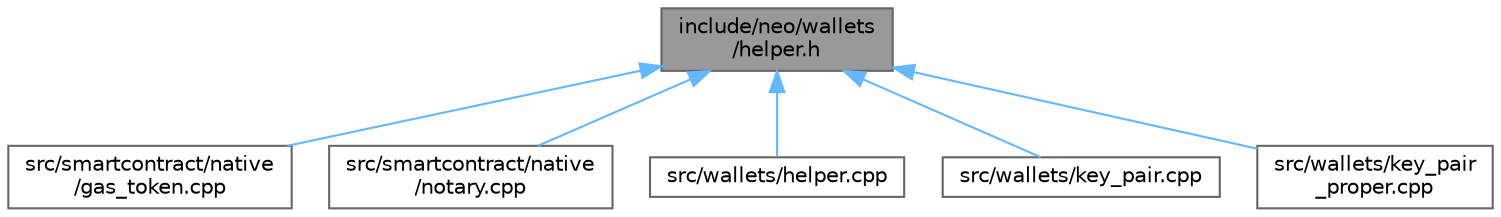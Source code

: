 digraph "include/neo/wallets/helper.h"
{
 // LATEX_PDF_SIZE
  bgcolor="transparent";
  edge [fontname=Helvetica,fontsize=10,labelfontname=Helvetica,labelfontsize=10];
  node [fontname=Helvetica,fontsize=10,shape=box,height=0.2,width=0.4];
  Node1 [id="Node000001",label="include/neo/wallets\l/helper.h",height=0.2,width=0.4,color="gray40", fillcolor="grey60", style="filled", fontcolor="black",tooltip=" "];
  Node1 -> Node2 [id="edge1_Node000001_Node000002",dir="back",color="steelblue1",style="solid",tooltip=" "];
  Node2 [id="Node000002",label="src/smartcontract/native\l/gas_token.cpp",height=0.2,width=0.4,color="grey40", fillcolor="white", style="filled",URL="$gas__token_8cpp.html",tooltip=" "];
  Node1 -> Node3 [id="edge2_Node000001_Node000003",dir="back",color="steelblue1",style="solid",tooltip=" "];
  Node3 [id="Node000003",label="src/smartcontract/native\l/notary.cpp",height=0.2,width=0.4,color="grey40", fillcolor="white", style="filled",URL="$notary_8cpp.html",tooltip=" "];
  Node1 -> Node4 [id="edge3_Node000001_Node000004",dir="back",color="steelblue1",style="solid",tooltip=" "];
  Node4 [id="Node000004",label="src/wallets/helper.cpp",height=0.2,width=0.4,color="grey40", fillcolor="white", style="filled",URL="$helper_8cpp.html",tooltip=" "];
  Node1 -> Node5 [id="edge4_Node000001_Node000005",dir="back",color="steelblue1",style="solid",tooltip=" "];
  Node5 [id="Node000005",label="src/wallets/key_pair.cpp",height=0.2,width=0.4,color="grey40", fillcolor="white", style="filled",URL="$key__pair_8cpp.html",tooltip=" "];
  Node1 -> Node6 [id="edge5_Node000001_Node000006",dir="back",color="steelblue1",style="solid",tooltip=" "];
  Node6 [id="Node000006",label="src/wallets/key_pair\l_proper.cpp",height=0.2,width=0.4,color="grey40", fillcolor="white", style="filled",URL="$key__pair__proper_8cpp.html",tooltip=" "];
}
